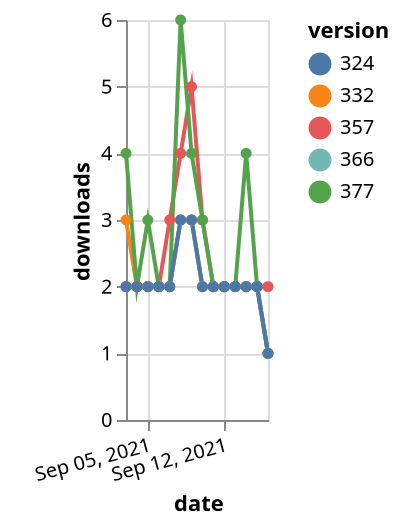 {"$schema": "https://vega.github.io/schema/vega-lite/v5.json", "description": "A simple bar chart with embedded data.", "data": {"values": [{"date": "2021-09-03", "total": 2346, "delta": 2, "version": "366"}, {"date": "2021-09-04", "total": 2348, "delta": 2, "version": "366"}, {"date": "2021-09-05", "total": 2350, "delta": 2, "version": "366"}, {"date": "2021-09-06", "total": 2352, "delta": 2, "version": "366"}, {"date": "2021-09-07", "total": 2354, "delta": 2, "version": "366"}, {"date": "2021-09-08", "total": 2357, "delta": 3, "version": "366"}, {"date": "2021-09-09", "total": 2360, "delta": 3, "version": "366"}, {"date": "2021-09-10", "total": 2362, "delta": 2, "version": "366"}, {"date": "2021-09-11", "total": 2364, "delta": 2, "version": "366"}, {"date": "2021-09-12", "total": 2366, "delta": 2, "version": "366"}, {"date": "2021-09-13", "total": 2368, "delta": 2, "version": "366"}, {"date": "2021-09-14", "total": 2370, "delta": 2, "version": "366"}, {"date": "2021-09-15", "total": 2372, "delta": 2, "version": "366"}, {"date": "2021-09-16", "total": 2373, "delta": 1, "version": "366"}, {"date": "2021-09-03", "total": 2944, "delta": 2, "version": "357"}, {"date": "2021-09-04", "total": 2946, "delta": 2, "version": "357"}, {"date": "2021-09-05", "total": 2948, "delta": 2, "version": "357"}, {"date": "2021-09-06", "total": 2950, "delta": 2, "version": "357"}, {"date": "2021-09-07", "total": 2953, "delta": 3, "version": "357"}, {"date": "2021-09-08", "total": 2957, "delta": 4, "version": "357"}, {"date": "2021-09-09", "total": 2962, "delta": 5, "version": "357"}, {"date": "2021-09-10", "total": 2965, "delta": 3, "version": "357"}, {"date": "2021-09-11", "total": 2967, "delta": 2, "version": "357"}, {"date": "2021-09-12", "total": 2969, "delta": 2, "version": "357"}, {"date": "2021-09-13", "total": 2971, "delta": 2, "version": "357"}, {"date": "2021-09-14", "total": 2973, "delta": 2, "version": "357"}, {"date": "2021-09-15", "total": 2975, "delta": 2, "version": "357"}, {"date": "2021-09-16", "total": 2977, "delta": 2, "version": "357"}, {"date": "2021-09-03", "total": 2771, "delta": 3, "version": "332"}, {"date": "2021-09-04", "total": 2773, "delta": 2, "version": "332"}, {"date": "2021-09-05", "total": 2775, "delta": 2, "version": "332"}, {"date": "2021-09-06", "total": 2777, "delta": 2, "version": "332"}, {"date": "2021-09-07", "total": 2779, "delta": 2, "version": "332"}, {"date": "2021-09-08", "total": 2782, "delta": 3, "version": "332"}, {"date": "2021-09-09", "total": 2785, "delta": 3, "version": "332"}, {"date": "2021-09-10", "total": 2787, "delta": 2, "version": "332"}, {"date": "2021-09-11", "total": 2789, "delta": 2, "version": "332"}, {"date": "2021-09-12", "total": 2791, "delta": 2, "version": "332"}, {"date": "2021-09-13", "total": 2793, "delta": 2, "version": "332"}, {"date": "2021-09-14", "total": 2795, "delta": 2, "version": "332"}, {"date": "2021-09-15", "total": 2797, "delta": 2, "version": "332"}, {"date": "2021-09-16", "total": 2798, "delta": 1, "version": "332"}, {"date": "2021-09-03", "total": 2397, "delta": 4, "version": "377"}, {"date": "2021-09-04", "total": 2399, "delta": 2, "version": "377"}, {"date": "2021-09-05", "total": 2402, "delta": 3, "version": "377"}, {"date": "2021-09-06", "total": 2404, "delta": 2, "version": "377"}, {"date": "2021-09-07", "total": 2406, "delta": 2, "version": "377"}, {"date": "2021-09-08", "total": 2412, "delta": 6, "version": "377"}, {"date": "2021-09-09", "total": 2416, "delta": 4, "version": "377"}, {"date": "2021-09-10", "total": 2419, "delta": 3, "version": "377"}, {"date": "2021-09-11", "total": 2421, "delta": 2, "version": "377"}, {"date": "2021-09-12", "total": 2423, "delta": 2, "version": "377"}, {"date": "2021-09-13", "total": 2425, "delta": 2, "version": "377"}, {"date": "2021-09-14", "total": 2429, "delta": 4, "version": "377"}, {"date": "2021-09-15", "total": 2431, "delta": 2, "version": "377"}, {"date": "2021-09-16", "total": 2432, "delta": 1, "version": "377"}, {"date": "2021-09-03", "total": 2534, "delta": 2, "version": "324"}, {"date": "2021-09-04", "total": 2536, "delta": 2, "version": "324"}, {"date": "2021-09-05", "total": 2538, "delta": 2, "version": "324"}, {"date": "2021-09-06", "total": 2540, "delta": 2, "version": "324"}, {"date": "2021-09-07", "total": 2542, "delta": 2, "version": "324"}, {"date": "2021-09-08", "total": 2545, "delta": 3, "version": "324"}, {"date": "2021-09-09", "total": 2548, "delta": 3, "version": "324"}, {"date": "2021-09-10", "total": 2550, "delta": 2, "version": "324"}, {"date": "2021-09-11", "total": 2552, "delta": 2, "version": "324"}, {"date": "2021-09-12", "total": 2554, "delta": 2, "version": "324"}, {"date": "2021-09-13", "total": 2556, "delta": 2, "version": "324"}, {"date": "2021-09-14", "total": 2558, "delta": 2, "version": "324"}, {"date": "2021-09-15", "total": 2560, "delta": 2, "version": "324"}, {"date": "2021-09-16", "total": 2561, "delta": 1, "version": "324"}]}, "width": "container", "mark": {"type": "line", "point": {"filled": true}}, "encoding": {"x": {"field": "date", "type": "temporal", "timeUnit": "yearmonthdate", "title": "date", "axis": {"labelAngle": -15}}, "y": {"field": "delta", "type": "quantitative", "title": "downloads"}, "color": {"field": "version", "type": "nominal"}, "tooltip": {"field": "delta"}}}